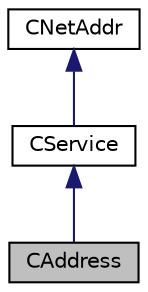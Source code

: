 digraph "CAddress"
{
 // LATEX_PDF_SIZE
  edge [fontname="Helvetica",fontsize="10",labelfontname="Helvetica",labelfontsize="10"];
  node [fontname="Helvetica",fontsize="10",shape=record];
  Node4 [label="CAddress",height=0.2,width=0.4,color="black", fillcolor="grey75", style="filled", fontcolor="black",tooltip=" "];
  Node5 -> Node4 [dir="back",color="midnightblue",fontsize="10",style="solid"];
  Node5 [label="CService",height=0.2,width=0.4,color="black", fillcolor="white", style="filled",URL="$class_c_service.html",tooltip=" "];
  Node6 -> Node5 [dir="back",color="midnightblue",fontsize="10",style="solid"];
  Node6 [label="CNetAddr",height=0.2,width=0.4,color="black", fillcolor="white", style="filled",URL="$class_c_net_addr.html",tooltip=" "];
}
